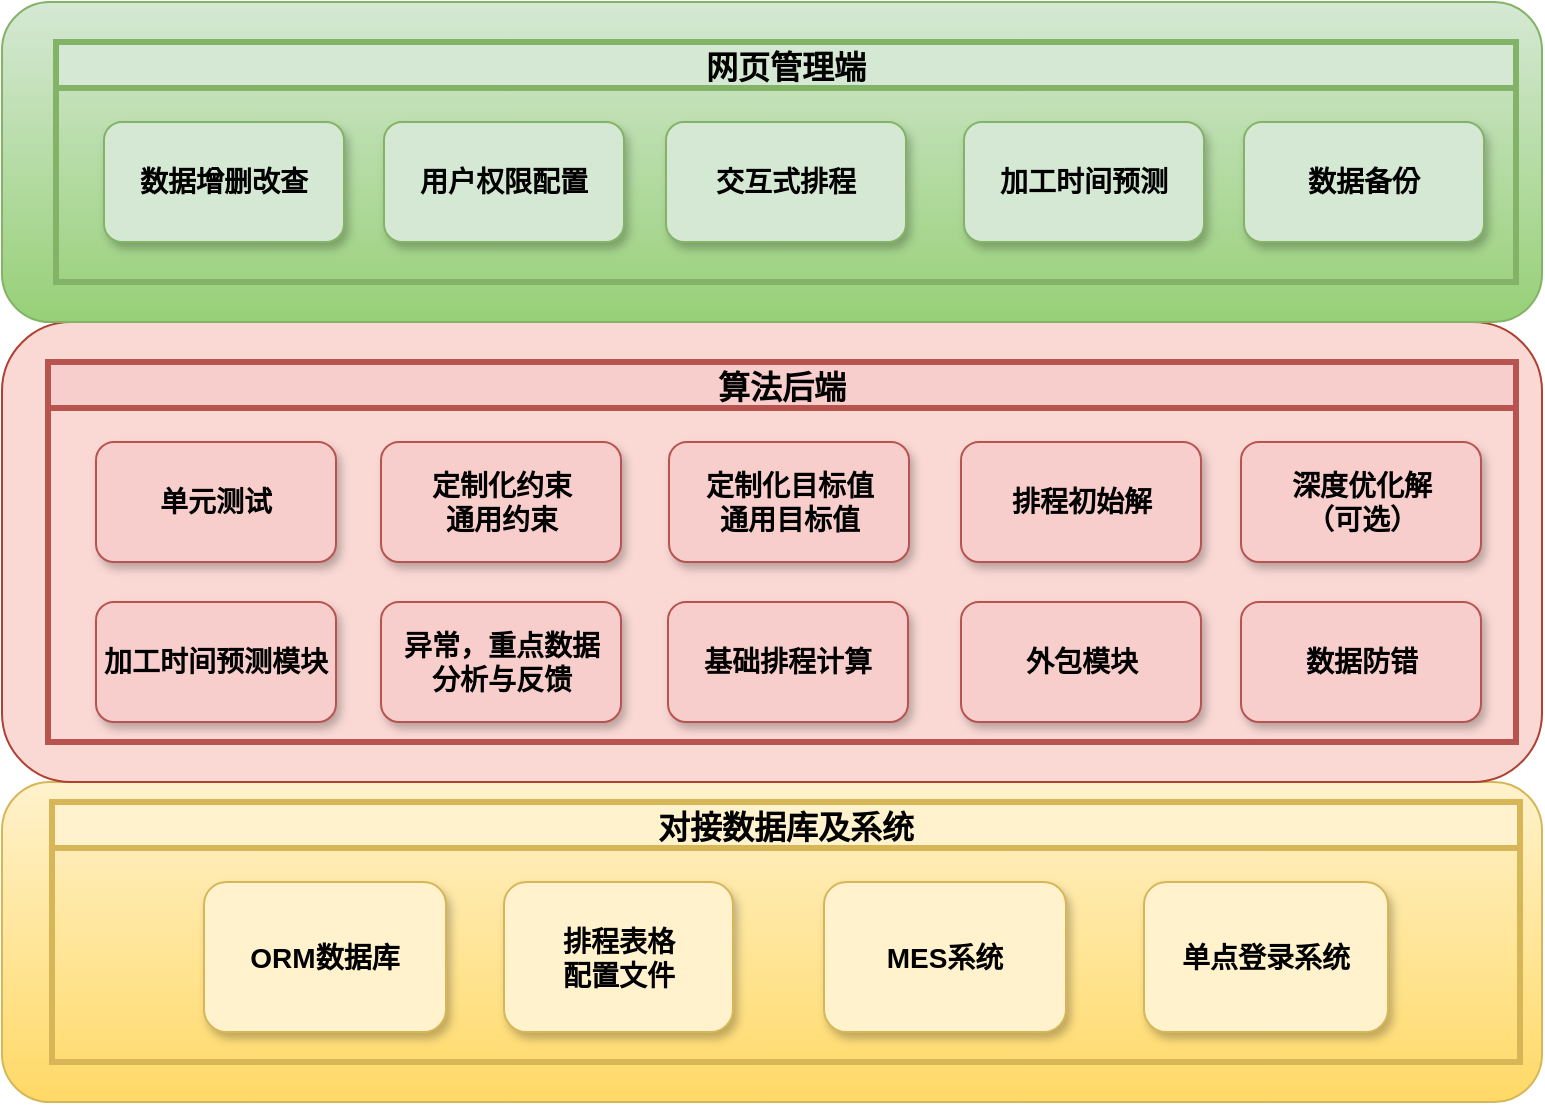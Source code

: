 <mxfile version="17.1.1" type="github">
  <diagram id="prtHgNgQTEPvFCAcTncT" name="Page-1">
    <mxGraphModel dx="1038" dy="568" grid="1" gridSize="10" guides="1" tooltips="1" connect="1" arrows="1" fold="1" page="1" pageScale="1" pageWidth="827" pageHeight="1169" math="0" shadow="0">
      <root>
        <mxCell id="0" />
        <mxCell id="1" parent="0" />
        <mxCell id="mCNUu-bl9-15rhKYMow--46" value="" style="rounded=1;whiteSpace=wrap;html=1;fillColor=#fff2cc;strokeColor=#d6b656;gradientColor=#ffd966;" parent="1" vertex="1">
          <mxGeometry x="29" y="410" width="770" height="160" as="geometry" />
        </mxCell>
        <mxCell id="mCNUu-bl9-15rhKYMow--13" value="" style="rounded=1;whiteSpace=wrap;html=1;fillColor=#fad9d5;strokeColor=#ae4132;" parent="1" vertex="1">
          <mxGeometry x="29" y="180" width="770" height="230" as="geometry" />
        </mxCell>
        <mxCell id="mCNUu-bl9-15rhKYMow--1" value="" style="rounded=1;whiteSpace=wrap;html=1;fillColor=#d5e8d4;strokeColor=#82b366;gradientColor=#97d077;" parent="1" vertex="1">
          <mxGeometry x="29" y="20" width="770" height="160" as="geometry" />
        </mxCell>
        <mxCell id="iCyHkljeh6y5lovYUsBy-9" value="网页管理端" style="swimlane;fillColor=#d5e8d4;strokeColor=#82b366;fontSize=16;strokeWidth=3;" parent="1" vertex="1">
          <mxGeometry x="56" y="40" width="730" height="120" as="geometry">
            <mxRectangle x="10" y="120" width="130" height="23" as="alternateBounds" />
          </mxGeometry>
        </mxCell>
        <mxCell id="iCyHkljeh6y5lovYUsBy-11" value="数据增删改查" style="rounded=1;whiteSpace=wrap;html=1;fontSize=14;fillColor=#d5e8d4;strokeColor=#82b366;shadow=1;fontStyle=1;" parent="iCyHkljeh6y5lovYUsBy-9" vertex="1">
          <mxGeometry x="24" y="40" width="120" height="60" as="geometry" />
        </mxCell>
        <mxCell id="iCyHkljeh6y5lovYUsBy-12" value="加工时间预测" style="rounded=1;whiteSpace=wrap;html=1;fontSize=14;fillColor=#d5e8d4;strokeColor=#82b366;shadow=1;fontStyle=1;" parent="iCyHkljeh6y5lovYUsBy-9" vertex="1">
          <mxGeometry x="454" y="40" width="120" height="60" as="geometry" />
        </mxCell>
        <mxCell id="iCyHkljeh6y5lovYUsBy-13" value="用户权限配置" style="rounded=1;whiteSpace=wrap;html=1;strokeColor=#82b366;fillColor=#d5e8d4;fontSize=14;shadow=1;fontStyle=1;" parent="iCyHkljeh6y5lovYUsBy-9" vertex="1">
          <mxGeometry x="164" y="40" width="120" height="60" as="geometry" />
        </mxCell>
        <mxCell id="iCyHkljeh6y5lovYUsBy-14" value="交互式排程" style="rounded=1;whiteSpace=wrap;html=1;strokeColor=#82b366;fillColor=#d5e8d4;fontSize=14;shadow=1;fontStyle=1;" parent="iCyHkljeh6y5lovYUsBy-9" vertex="1">
          <mxGeometry x="305" y="40" width="120" height="60" as="geometry" />
        </mxCell>
        <mxCell id="iCyHkljeh6y5lovYUsBy-18" value="数据备份" style="rounded=1;whiteSpace=wrap;html=1;strokeColor=#82b366;fillColor=#d5e8d4;fontSize=14;shadow=1;fontStyle=1;" parent="iCyHkljeh6y5lovYUsBy-9" vertex="1">
          <mxGeometry x="594" y="40" width="120" height="60" as="geometry" />
        </mxCell>
        <mxCell id="iCyHkljeh6y5lovYUsBy-10" value="算法后端" style="swimlane;fillColor=#f8cecc;strokeColor=#b85450;fontStyle=1;fontSize=16;strokeWidth=3;" parent="1" vertex="1">
          <mxGeometry x="52" y="200" width="734" height="190" as="geometry" />
        </mxCell>
        <mxCell id="iCyHkljeh6y5lovYUsBy-16" value="单元测试" style="rounded=1;whiteSpace=wrap;html=1;fontSize=14;fillColor=#f8cecc;strokeColor=#b85450;shadow=1;fontStyle=1;" parent="iCyHkljeh6y5lovYUsBy-10" vertex="1">
          <mxGeometry x="24" y="40" width="120" height="60" as="geometry" />
        </mxCell>
        <mxCell id="CO-tr22tlqF5QXnQw542-23" value="定制化约束&lt;br&gt;通用约束" style="rounded=1;whiteSpace=wrap;html=1;fontSize=14;fillColor=#f8cecc;strokeColor=#b85450;shadow=1;fontStyle=1;" parent="iCyHkljeh6y5lovYUsBy-10" vertex="1">
          <mxGeometry x="166.5" y="40" width="120" height="60" as="geometry" />
        </mxCell>
        <mxCell id="CO-tr22tlqF5QXnQw542-22" value="定制化目标值&lt;br&gt;通用目标值" style="rounded=1;whiteSpace=wrap;html=1;fontSize=14;fillColor=#f8cecc;strokeColor=#b85450;shadow=1;fontStyle=1;" parent="iCyHkljeh6y5lovYUsBy-10" vertex="1">
          <mxGeometry x="310.5" y="40" width="120" height="60" as="geometry" />
        </mxCell>
        <mxCell id="CO-tr22tlqF5QXnQw542-27" value="排程初始解" style="rounded=1;whiteSpace=wrap;html=1;fontSize=14;fillColor=#f8cecc;strokeColor=#b85450;shadow=1;fontStyle=1;" parent="iCyHkljeh6y5lovYUsBy-10" vertex="1">
          <mxGeometry x="456.5" y="40" width="120" height="60" as="geometry" />
        </mxCell>
        <mxCell id="CO-tr22tlqF5QXnQw542-28" value="深度优化解&lt;br&gt;（可选）" style="rounded=1;whiteSpace=wrap;html=1;fontSize=14;fillColor=#f8cecc;strokeColor=#b85450;shadow=1;fontStyle=1;" parent="iCyHkljeh6y5lovYUsBy-10" vertex="1">
          <mxGeometry x="596.5" y="40" width="120" height="60" as="geometry" />
        </mxCell>
        <mxCell id="CO-tr22tlqF5QXnQw542-26" value="加工时间预测模块" style="rounded=1;whiteSpace=wrap;html=1;fontSize=14;fillColor=#f8cecc;strokeColor=#b85450;shadow=1;fontStyle=1;" parent="iCyHkljeh6y5lovYUsBy-10" vertex="1">
          <mxGeometry x="24" y="120" width="120" height="60" as="geometry" />
        </mxCell>
        <mxCell id="CO-tr22tlqF5QXnQw542-29" value="异常，重点数据&lt;br&gt;分析与反馈" style="rounded=1;whiteSpace=wrap;html=1;fontSize=14;fillColor=#f8cecc;strokeColor=#b85450;shadow=1;fontStyle=1;" parent="iCyHkljeh6y5lovYUsBy-10" vertex="1">
          <mxGeometry x="166.5" y="120" width="120" height="60" as="geometry" />
        </mxCell>
        <mxCell id="CO-tr22tlqF5QXnQw542-24" value="基础排程计算" style="rounded=1;whiteSpace=wrap;html=1;fontSize=14;fillColor=#f8cecc;strokeColor=#b85450;shadow=1;fontStyle=1;" parent="iCyHkljeh6y5lovYUsBy-10" vertex="1">
          <mxGeometry x="310" y="120" width="120" height="60" as="geometry" />
        </mxCell>
        <mxCell id="mCNUu-bl9-15rhKYMow--11" value="外包模块" style="rounded=1;whiteSpace=wrap;html=1;fontSize=14;fillColor=#f8cecc;strokeColor=#b85450;shadow=1;fontStyle=1;" parent="iCyHkljeh6y5lovYUsBy-10" vertex="1">
          <mxGeometry x="456.5" y="120" width="120" height="60" as="geometry" />
        </mxCell>
        <mxCell id="mCNUu-bl9-15rhKYMow--12" value="数据防错" style="rounded=1;whiteSpace=wrap;html=1;fontSize=14;fillColor=#f8cecc;strokeColor=#b85450;shadow=1;fontStyle=1;" parent="iCyHkljeh6y5lovYUsBy-10" vertex="1">
          <mxGeometry x="596.5" y="120" width="120" height="60" as="geometry" />
        </mxCell>
        <mxCell id="mCNUu-bl9-15rhKYMow--15" value="对接数据库及系统" style="swimlane;fillColor=#fff2cc;strokeColor=#d6b656;fontStyle=1;fontSize=16;strokeWidth=3;" parent="1" vertex="1">
          <mxGeometry x="54" y="420" width="734" height="130" as="geometry" />
        </mxCell>
        <mxCell id="CO-tr22tlqF5QXnQw542-25" value="排程表格&lt;br&gt;配置文件" style="rounded=1;whiteSpace=wrap;html=1;fontSize=14;fillColor=#fff2cc;strokeColor=#d6b656;shadow=1;fontStyle=1;" parent="mCNUu-bl9-15rhKYMow--15" vertex="1">
          <mxGeometry x="226" y="40" width="114.5" height="75" as="geometry" />
        </mxCell>
        <mxCell id="CO-tr22tlqF5QXnQw542-20" value="MES系统" style="rounded=1;whiteSpace=wrap;html=1;fontSize=14;fillColor=#fff2cc;strokeColor=#d6b656;shadow=1;fontStyle=1;" parent="mCNUu-bl9-15rhKYMow--15" vertex="1">
          <mxGeometry x="386" y="40" width="121" height="75" as="geometry" />
        </mxCell>
        <mxCell id="mCNUu-bl9-15rhKYMow--14" value="单点登录系统" style="rounded=1;whiteSpace=wrap;html=1;fontSize=14;fillColor=#fff2cc;strokeColor=#d6b656;shadow=1;fontStyle=1;" parent="mCNUu-bl9-15rhKYMow--15" vertex="1">
          <mxGeometry x="546" y="40" width="122" height="75" as="geometry" />
        </mxCell>
        <mxCell id="mCNUu-bl9-15rhKYMow--47" value="ORM数据库" style="rounded=1;whiteSpace=wrap;html=1;fontSize=14;fillColor=#fff2cc;strokeColor=#d6b656;shadow=1;fontStyle=1;" parent="mCNUu-bl9-15rhKYMow--15" vertex="1">
          <mxGeometry x="76" y="40" width="121" height="75" as="geometry" />
        </mxCell>
      </root>
    </mxGraphModel>
  </diagram>
</mxfile>
